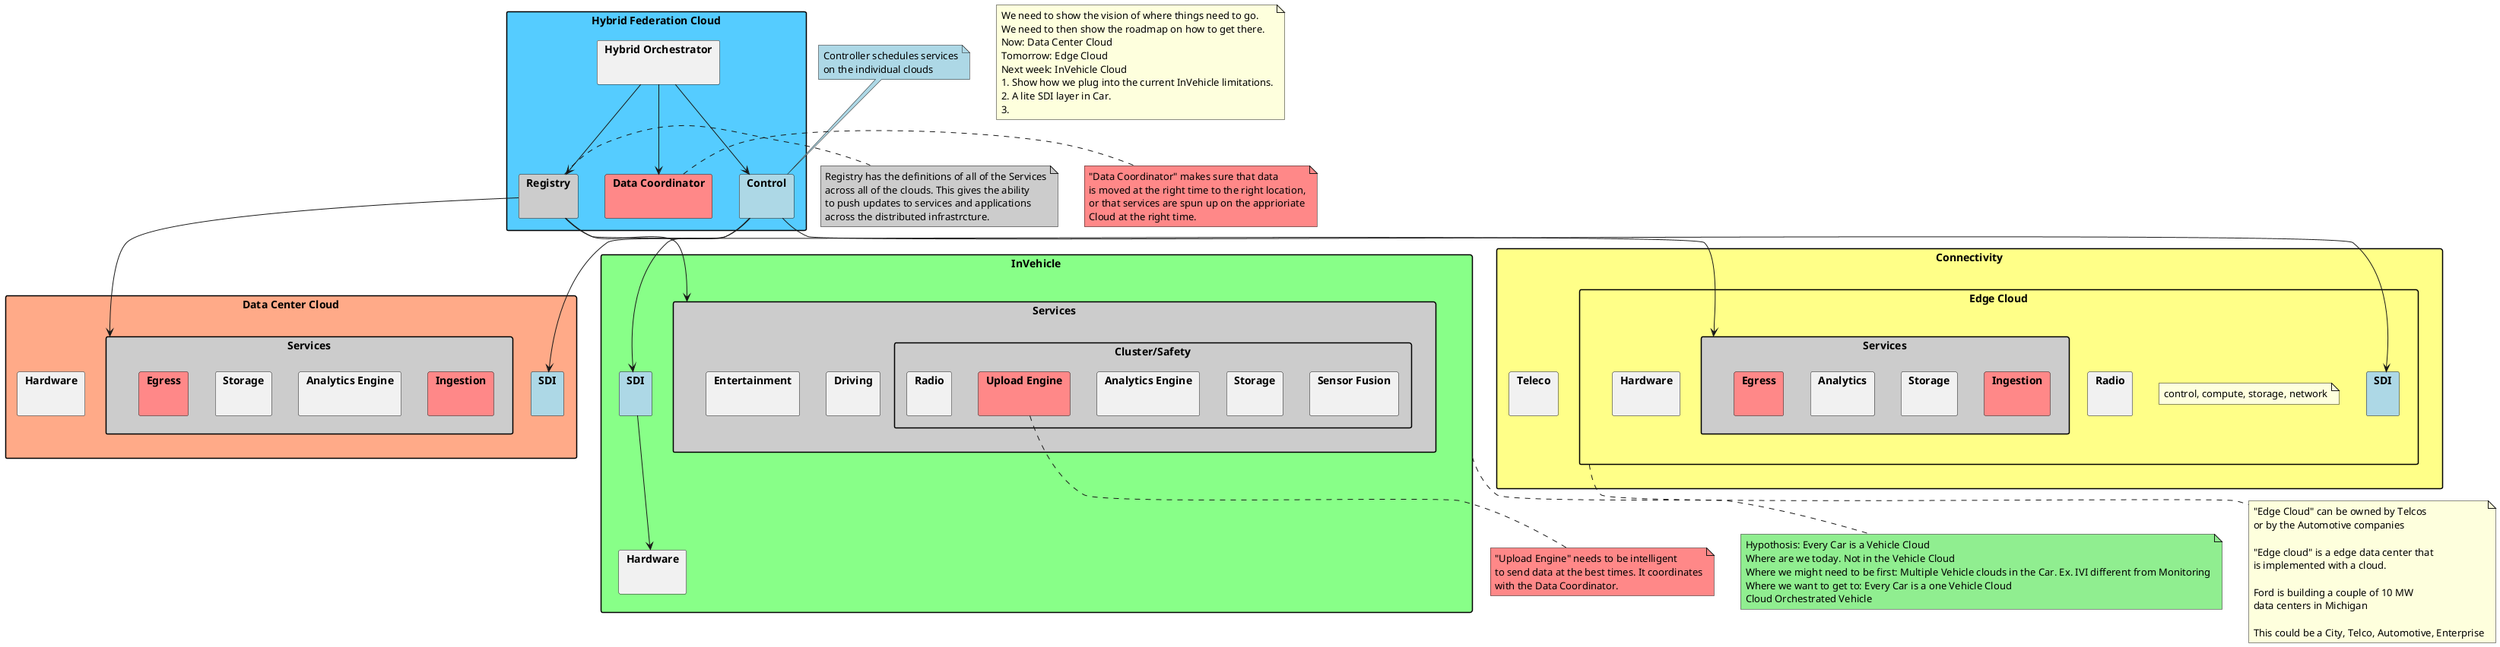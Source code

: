 @startuml

skinparam packageStyle rect

top to bottom direction

package "Hybrid Federation Cloud" as HFC #55ccff {
  package "Hybrid Orchestrator" as HOH { }
  package "Data Coordinator" as DCH #ff8888 { }
  package "Registry" as RH #cccccc { }
  package "Control" as CH #lightblue { }
  HOH --> DCH
  HOH --> CH
  HOH --> RH
}

note right of RH #cccccc
    Registry has the definitions of all of the Services
    across all of the clouds. This gives the ability
    to push updates to services and applications
    across the distributed infrastrcture.
end note

note left of DCH #ff8888
    "Data Coordinator" makes sure that data
    is moved at the right time to the right location,
    or that services are spun up on the apprioriate
    Cloud at the right time.
end note

note top of CH #lightblue
Controller schedules services
on the individual clouds
end note

package "Data Center Cloud" as DCC #ffaa88 {
  package Services as SD #cccccc {
    package Ingestion as ID #ff8888 { }
    package "Analytics Engine" as AED { }
    package Storage as SDCC { }
    package Egress as ED #ff8888 { }
  }
  package SDI as SDID #lightblue { }
  package Hardware as HDCC { }
}

package Connectivity #ffff88 {
  package Teleco as TC { }
  package "Edge Cloud" as ECC {
    package Services as ECS #cccccc {
      package "Ingestion" as IC #ff8888 { }
      package "Storage" as SC { }
      package "Analytics" as AC { }
      package "Egress" as EC #ff8888 { }
    }
    package "Radio" as RC { }
    package SDI as SDIC #lightblue { }
    package Hardware as HwC { }
  note as Note1
    control, compute, storage, network
  end Note
  }
}

package InVehicle #88ff88 {
  package SDI as SDII #lightblue { }
  package "Services" as SI #cccccc {
    package "Cluster/Safety" {
        package "Sensor Fusion" as SFI { }
        package "Storage"  as SFIS{ }
        package "Analytics Engine" as AES { }
        package "Upload Engine" as UES #ff8888 { }
        package "Radio" as RIV { }
    }
    package "Driving" { }
    package "Entertainment" { }
  }
  package Hardware as HI { }
  SDII --> HI
}

note bottom of InVehicle  #lightgreen
Hypothosis: Every Car is a Vehicle Cloud
Where are we today. Not in the Vehicle Cloud
Where we might need to be first: Multiple Vehicle clouds in the Car. Ex. IVI different from Monitoring
Where we want to get to: Every Car is a one Vehicle Cloud
Cloud Orchestrated Vehicle
end note

CH --> SDII
CH --> SDIC
CH --> SDID

RH --> SI
RH --> ECS
RH --> SD

note bottom of UES #ff8888
"Upload Engine" needs to be intelligent
to send data at the best times. It coordinates
with the Data Coordinator.
end note

note bottom of ECC
"Edge Cloud" can be owned by Telcos
or by the Automotive companies

"Edge cloud" is a edge data center that
is implemented with a cloud.

Ford is building a couple of 10 MW
data centers in Michigan

This could be a City, Telco, Automotive, Enterprise
end note

note as GeneralNote
We need to show the vision of where things need to go.
We need to then show the roadmap on how to get there.
Now: Data Center Cloud
Tomorrow: Edge Cloud
Next week: InVehicle Cloud
1. Show how we plug into the current InVehicle limitations.
2. A lite SDI layer in Car.
3.
end note
@enduml

